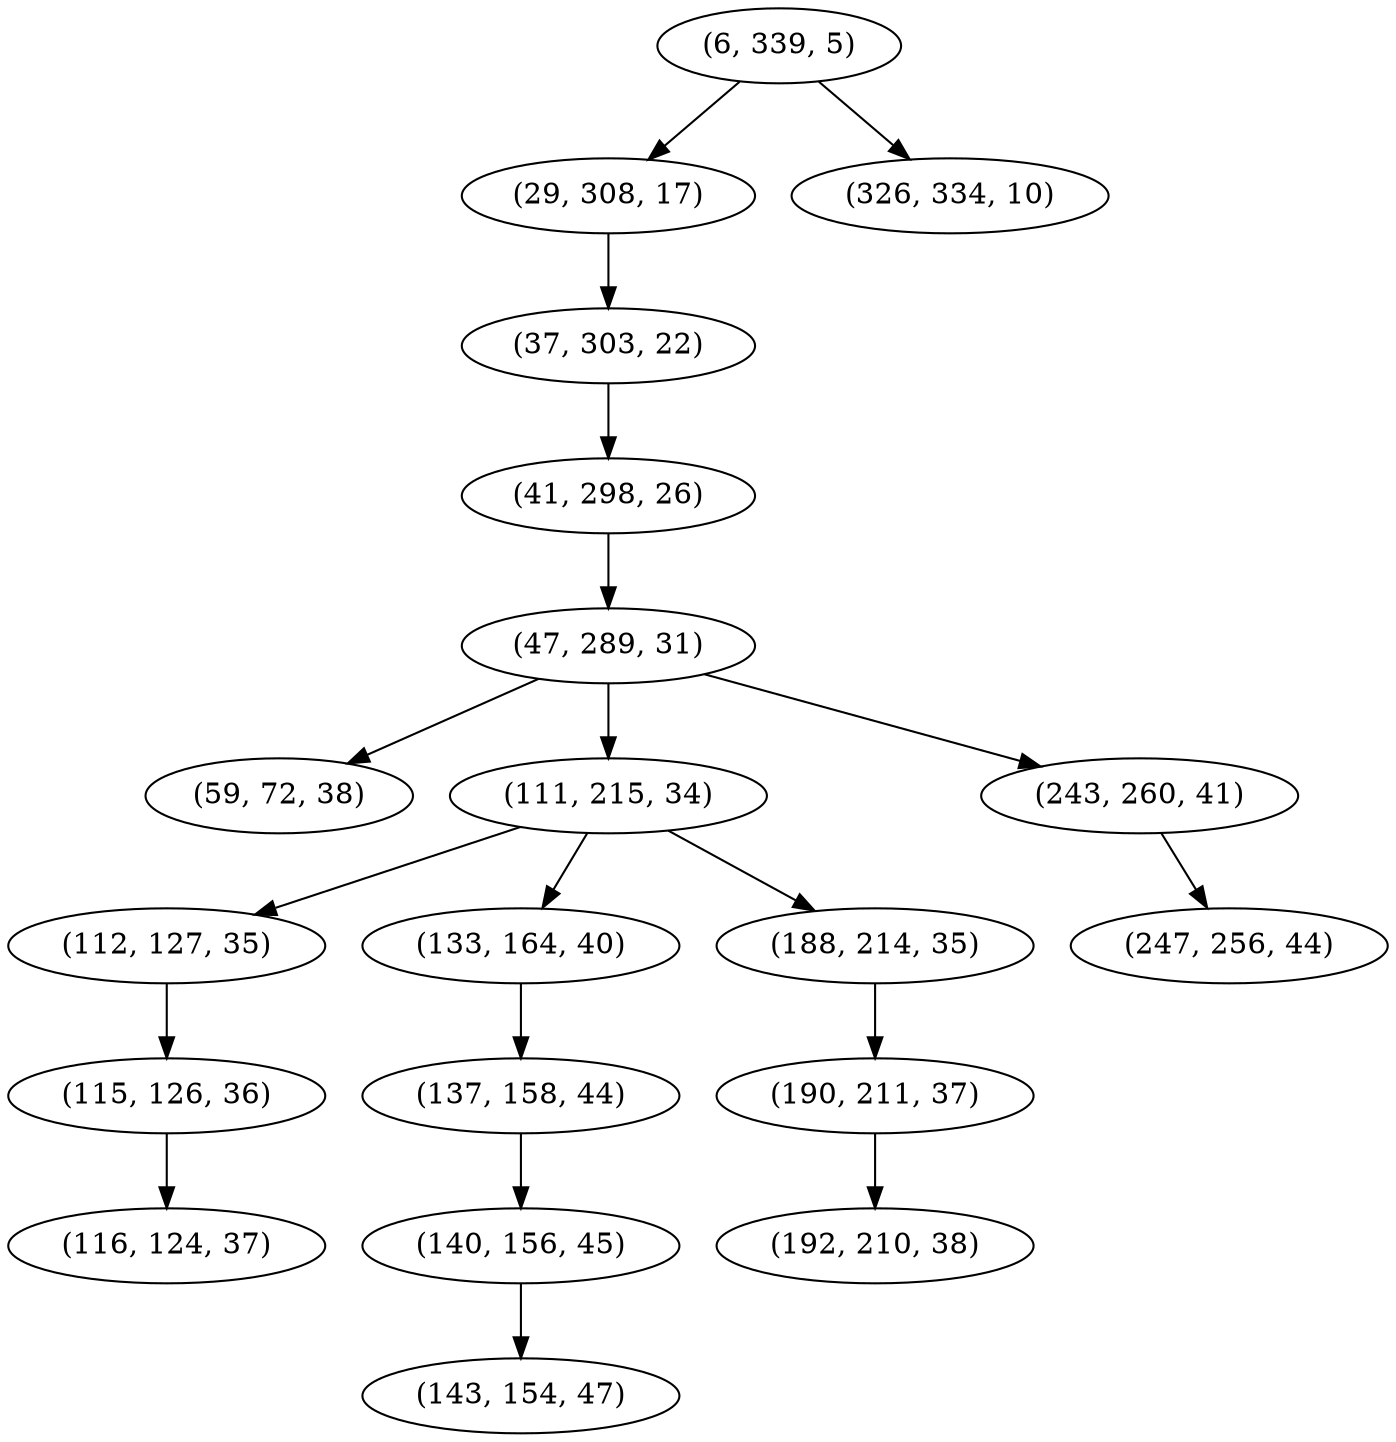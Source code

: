 digraph tree {
    "(6, 339, 5)";
    "(29, 308, 17)";
    "(37, 303, 22)";
    "(41, 298, 26)";
    "(47, 289, 31)";
    "(59, 72, 38)";
    "(111, 215, 34)";
    "(112, 127, 35)";
    "(115, 126, 36)";
    "(116, 124, 37)";
    "(133, 164, 40)";
    "(137, 158, 44)";
    "(140, 156, 45)";
    "(143, 154, 47)";
    "(188, 214, 35)";
    "(190, 211, 37)";
    "(192, 210, 38)";
    "(243, 260, 41)";
    "(247, 256, 44)";
    "(326, 334, 10)";
    "(6, 339, 5)" -> "(29, 308, 17)";
    "(6, 339, 5)" -> "(326, 334, 10)";
    "(29, 308, 17)" -> "(37, 303, 22)";
    "(37, 303, 22)" -> "(41, 298, 26)";
    "(41, 298, 26)" -> "(47, 289, 31)";
    "(47, 289, 31)" -> "(59, 72, 38)";
    "(47, 289, 31)" -> "(111, 215, 34)";
    "(47, 289, 31)" -> "(243, 260, 41)";
    "(111, 215, 34)" -> "(112, 127, 35)";
    "(111, 215, 34)" -> "(133, 164, 40)";
    "(111, 215, 34)" -> "(188, 214, 35)";
    "(112, 127, 35)" -> "(115, 126, 36)";
    "(115, 126, 36)" -> "(116, 124, 37)";
    "(133, 164, 40)" -> "(137, 158, 44)";
    "(137, 158, 44)" -> "(140, 156, 45)";
    "(140, 156, 45)" -> "(143, 154, 47)";
    "(188, 214, 35)" -> "(190, 211, 37)";
    "(190, 211, 37)" -> "(192, 210, 38)";
    "(243, 260, 41)" -> "(247, 256, 44)";
}
